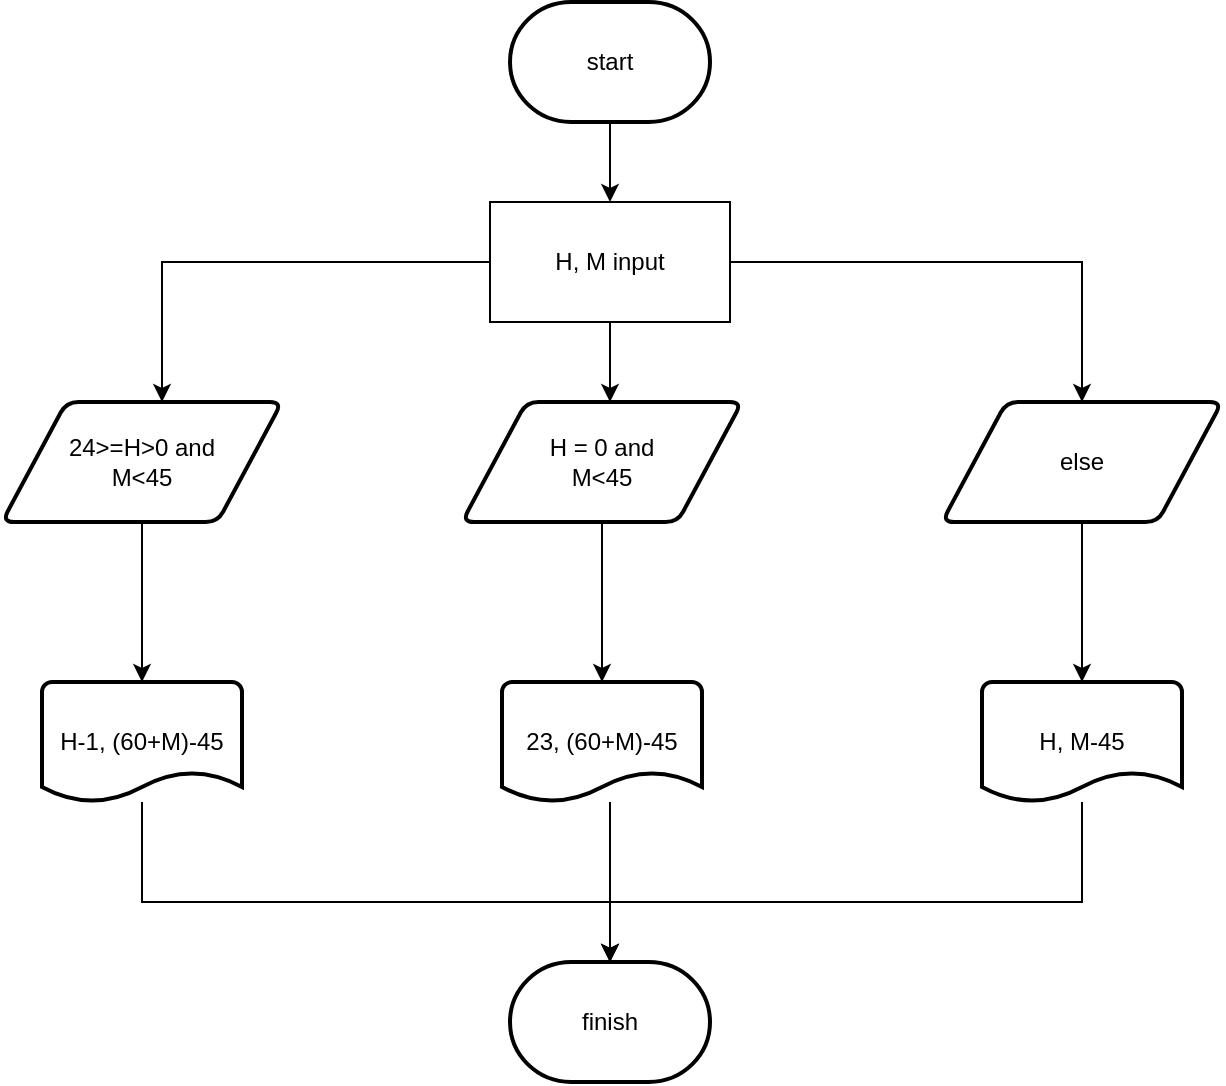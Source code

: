 <mxfile version="17.4.5" type="device"><diagram id="ammEkxNgeqznwqyl_zok" name="Page-1"><mxGraphModel dx="1038" dy="579" grid="1" gridSize="10" guides="1" tooltips="1" connect="1" arrows="1" fold="1" page="1" pageScale="1" pageWidth="827" pageHeight="1169" math="0" shadow="0"><root><mxCell id="0"/><mxCell id="1" parent="0"/><mxCell id="hK9dYVTgotJlq2frz4qQ-2" style="edgeStyle=orthogonalEdgeStyle;rounded=0;orthogonalLoop=1;jettySize=auto;html=1;" edge="1" parent="1" source="hK9dYVTgotJlq2frz4qQ-1"><mxGeometry relative="1" as="geometry"><mxPoint x="414" y="120" as="targetPoint"/></mxGeometry></mxCell><mxCell id="hK9dYVTgotJlq2frz4qQ-1" value="start" style="strokeWidth=2;html=1;shape=mxgraph.flowchart.terminator;whiteSpace=wrap;" vertex="1" parent="1"><mxGeometry x="364" y="20" width="100" height="60" as="geometry"/></mxCell><mxCell id="hK9dYVTgotJlq2frz4qQ-4" style="edgeStyle=orthogonalEdgeStyle;rounded=0;orthogonalLoop=1;jettySize=auto;html=1;" edge="1" parent="1" source="hK9dYVTgotJlq2frz4qQ-3"><mxGeometry relative="1" as="geometry"><mxPoint x="190" y="220" as="targetPoint"/><Array as="points"><mxPoint x="190" y="150"/></Array></mxGeometry></mxCell><mxCell id="hK9dYVTgotJlq2frz4qQ-5" style="edgeStyle=orthogonalEdgeStyle;rounded=0;orthogonalLoop=1;jettySize=auto;html=1;" edge="1" parent="1" source="hK9dYVTgotJlq2frz4qQ-3"><mxGeometry relative="1" as="geometry"><mxPoint x="414" y="220" as="targetPoint"/></mxGeometry></mxCell><mxCell id="hK9dYVTgotJlq2frz4qQ-6" style="edgeStyle=orthogonalEdgeStyle;rounded=0;orthogonalLoop=1;jettySize=auto;html=1;" edge="1" parent="1" source="hK9dYVTgotJlq2frz4qQ-3"><mxGeometry relative="1" as="geometry"><mxPoint x="650" y="220" as="targetPoint"/><Array as="points"><mxPoint x="650" y="150"/><mxPoint x="650" y="220"/></Array></mxGeometry></mxCell><mxCell id="hK9dYVTgotJlq2frz4qQ-3" value="H, M input" style="rounded=0;whiteSpace=wrap;html=1;" vertex="1" parent="1"><mxGeometry x="354" y="120" width="120" height="60" as="geometry"/></mxCell><mxCell id="hK9dYVTgotJlq2frz4qQ-10" style="edgeStyle=orthogonalEdgeStyle;rounded=0;orthogonalLoop=1;jettySize=auto;html=1;" edge="1" parent="1" source="hK9dYVTgotJlq2frz4qQ-7"><mxGeometry relative="1" as="geometry"><mxPoint x="180" y="360" as="targetPoint"/></mxGeometry></mxCell><mxCell id="hK9dYVTgotJlq2frz4qQ-7" value="24&amp;gt;=H&amp;gt;0 and&lt;br&gt;M&amp;lt;45" style="shape=parallelogram;html=1;strokeWidth=2;perimeter=parallelogramPerimeter;whiteSpace=wrap;rounded=1;arcSize=12;size=0.23;" vertex="1" parent="1"><mxGeometry x="110" y="220" width="140" height="60" as="geometry"/></mxCell><mxCell id="hK9dYVTgotJlq2frz4qQ-11" style="edgeStyle=orthogonalEdgeStyle;rounded=0;orthogonalLoop=1;jettySize=auto;html=1;" edge="1" parent="1" source="hK9dYVTgotJlq2frz4qQ-8"><mxGeometry relative="1" as="geometry"><mxPoint x="410" y="360" as="targetPoint"/></mxGeometry></mxCell><mxCell id="hK9dYVTgotJlq2frz4qQ-8" value="H = 0 and&lt;br&gt;M&amp;lt;45" style="shape=parallelogram;html=1;strokeWidth=2;perimeter=parallelogramPerimeter;whiteSpace=wrap;rounded=1;arcSize=12;size=0.23;" vertex="1" parent="1"><mxGeometry x="340" y="220" width="140" height="60" as="geometry"/></mxCell><mxCell id="hK9dYVTgotJlq2frz4qQ-12" style="edgeStyle=orthogonalEdgeStyle;rounded=0;orthogonalLoop=1;jettySize=auto;html=1;" edge="1" parent="1" source="hK9dYVTgotJlq2frz4qQ-9"><mxGeometry relative="1" as="geometry"><mxPoint x="650" y="360" as="targetPoint"/></mxGeometry></mxCell><mxCell id="hK9dYVTgotJlq2frz4qQ-9" value="else" style="shape=parallelogram;html=1;strokeWidth=2;perimeter=parallelogramPerimeter;whiteSpace=wrap;rounded=1;arcSize=12;size=0.23;" vertex="1" parent="1"><mxGeometry x="580" y="220" width="140" height="60" as="geometry"/></mxCell><mxCell id="hK9dYVTgotJlq2frz4qQ-17" style="edgeStyle=orthogonalEdgeStyle;rounded=0;orthogonalLoop=1;jettySize=auto;html=1;entryX=0.5;entryY=0;entryDx=0;entryDy=0;entryPerimeter=0;" edge="1" parent="1" source="hK9dYVTgotJlq2frz4qQ-13" target="hK9dYVTgotJlq2frz4qQ-16"><mxGeometry relative="1" as="geometry"><Array as="points"><mxPoint x="180" y="470"/><mxPoint x="414" y="470"/></Array></mxGeometry></mxCell><mxCell id="hK9dYVTgotJlq2frz4qQ-13" value="H-1, (60+M)-45" style="strokeWidth=2;html=1;shape=mxgraph.flowchart.document2;whiteSpace=wrap;size=0.25;" vertex="1" parent="1"><mxGeometry x="130" y="360" width="100" height="60" as="geometry"/></mxCell><mxCell id="hK9dYVTgotJlq2frz4qQ-18" style="edgeStyle=orthogonalEdgeStyle;rounded=0;orthogonalLoop=1;jettySize=auto;html=1;entryX=0.5;entryY=0;entryDx=0;entryDy=0;entryPerimeter=0;" edge="1" parent="1" source="hK9dYVTgotJlq2frz4qQ-14" target="hK9dYVTgotJlq2frz4qQ-16"><mxGeometry relative="1" as="geometry"><Array as="points"><mxPoint x="414" y="430"/><mxPoint x="414" y="430"/></Array></mxGeometry></mxCell><mxCell id="hK9dYVTgotJlq2frz4qQ-14" value="23, (60+M)-45" style="strokeWidth=2;html=1;shape=mxgraph.flowchart.document2;whiteSpace=wrap;size=0.25;" vertex="1" parent="1"><mxGeometry x="360" y="360" width="100" height="60" as="geometry"/></mxCell><mxCell id="hK9dYVTgotJlq2frz4qQ-19" style="edgeStyle=orthogonalEdgeStyle;rounded=0;orthogonalLoop=1;jettySize=auto;html=1;entryX=0.5;entryY=0;entryDx=0;entryDy=0;entryPerimeter=0;" edge="1" parent="1" source="hK9dYVTgotJlq2frz4qQ-15" target="hK9dYVTgotJlq2frz4qQ-16"><mxGeometry relative="1" as="geometry"><Array as="points"><mxPoint x="650" y="470"/><mxPoint x="414" y="470"/></Array></mxGeometry></mxCell><mxCell id="hK9dYVTgotJlq2frz4qQ-15" value="H, M-45" style="strokeWidth=2;html=1;shape=mxgraph.flowchart.document2;whiteSpace=wrap;size=0.25;" vertex="1" parent="1"><mxGeometry x="600" y="360" width="100" height="60" as="geometry"/></mxCell><mxCell id="hK9dYVTgotJlq2frz4qQ-16" value="finish" style="strokeWidth=2;html=1;shape=mxgraph.flowchart.terminator;whiteSpace=wrap;" vertex="1" parent="1"><mxGeometry x="364" y="500" width="100" height="60" as="geometry"/></mxCell></root></mxGraphModel></diagram></mxfile>